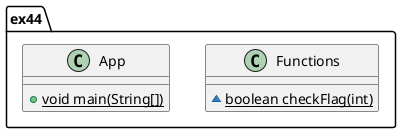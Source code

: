 @startuml
class ex44.Functions {
~ {static} boolean checkFlag(int)
}
class ex44.App {
+ {static} void main(String[])
}
@enduml